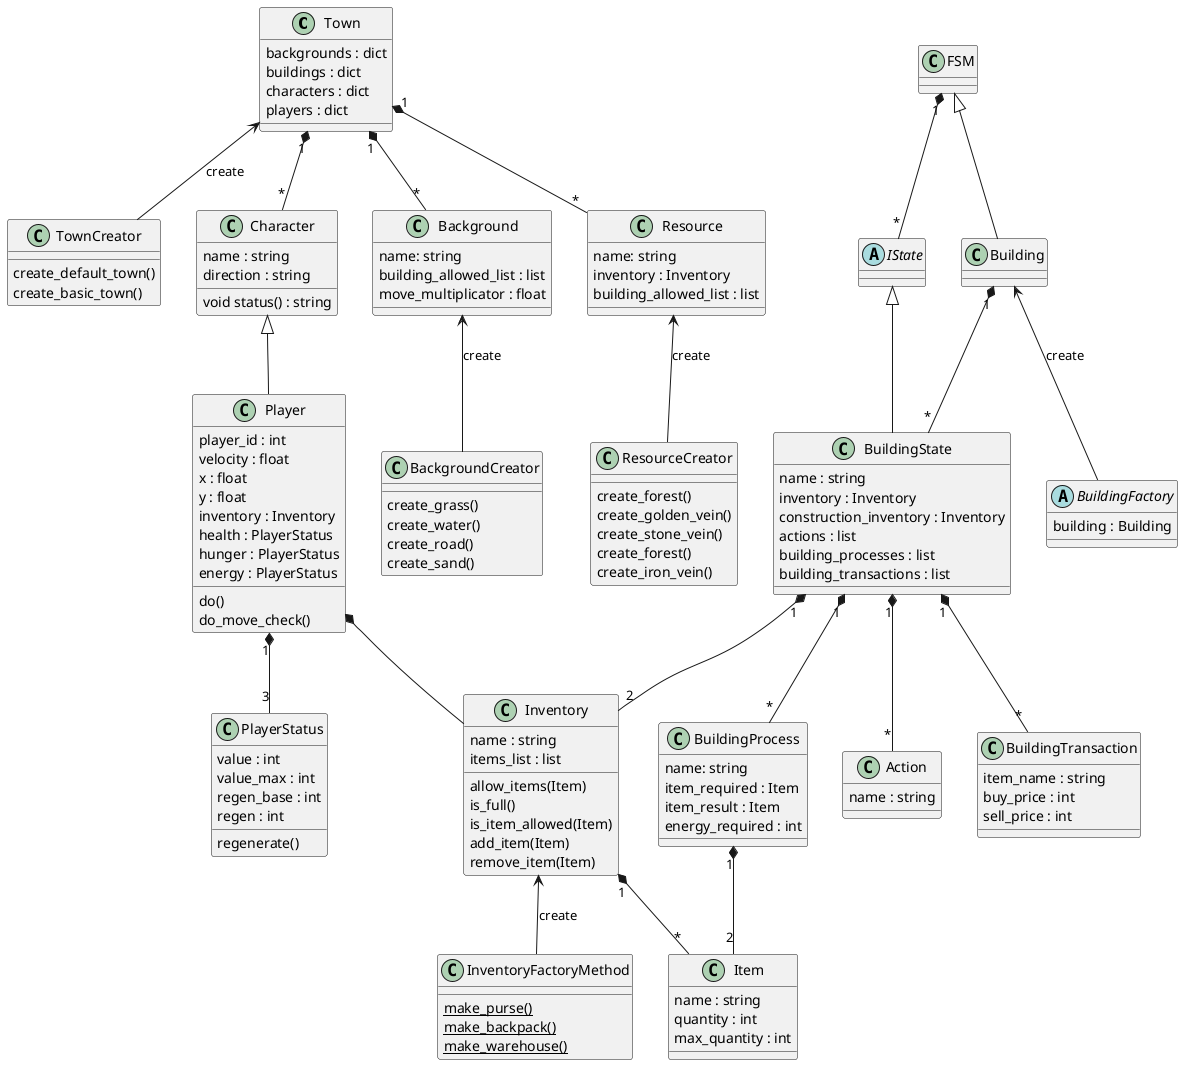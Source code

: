 @startuml

class Town {
    backgrounds : dict
    buildings : dict
    characters : dict
    players : dict
}

class TownCreator {
    create_default_town()
    create_basic_town()
}

class Character {
    name : string
    direction : string

    void status() : string
}

class Background {
    name: string
    building_allowed_list : list
    move_multiplicator : float
}

class BackgroundCreator {
    create_grass()
    create_water()
    create_road()
    create_sand()
}

class Resource {
    name: string
    inventory : Inventory
    building_allowed_list : list
}

class ResourceCreator {
    create_forest()
    create_golden_vein()
    create_stone_vein()
    create_forest()
    create_iron_vein()
}

class Player {
    player_id : int
    velocity : float
    x : float
    y : float
    inventory : Inventory
    health : PlayerStatus
    hunger : PlayerStatus
    energy : PlayerStatus

    do()
    do_move_check()
}

class PlayerStatus {
    value : int
    value_max : int
    regen_base : int
    regen : int
    regenerate()
}

class Inventory {
    name : string
    items_list : list

    allow_items(Item)
    is_full()
    is_item_allowed(Item)
    add_item(Item)
    remove_item(Item)
}

class InventoryFactoryMethod {
    {static} make_purse()
    {static} make_backpack()
    {static} make_warehouse()
}


class Item {
    name : string
    quantity : int
    max_quantity : int
}

class FSM

abstract class IState

class Building

class BuildingState {
    name : string
    inventory : Inventory
    construction_inventory : Inventory
    actions : list
    building_processes : list
    building_transactions : list
} 

class BuildingProcess {
    name: string
    item_required : Item
    item_result : Item
    energy_required : int    
}

class Action {
    name : string
}

class BuildingTransaction {
    item_name : string
    buy_price : int
    sell_price : int
}

abstract class BuildingFactory {
    building : Building
}

Town <-- TownCreator : create
Background <-- BackgroundCreator : create
Town "1" *-- "*" Resource
Resource <-- ResourceCreator : create
Inventory <-- InventoryFactoryMethod : create
Inventory "1" *-- "*" Item
FSM "1" *-- "*" IState
FSM <|-- Building
IState <|-- BuildingState
Building "1" *-- "*" BuildingState
BuildingState "1" *-- "2" Inventory
BuildingProcess "1" *-- "2" Item
BuildingState "1" *-- "*" Action
BuildingState "1" *-- "*" BuildingProcess
BuildingState "1" *-- "*" BuildingTransaction
Building <-- BuildingFactory : create
Player *-- Inventory
Town "1" *-- "*" Background
Town "1" *-- "*" Character
Character <|-- Player
Player "1" *-- "3" PlayerStatus

@enduml

